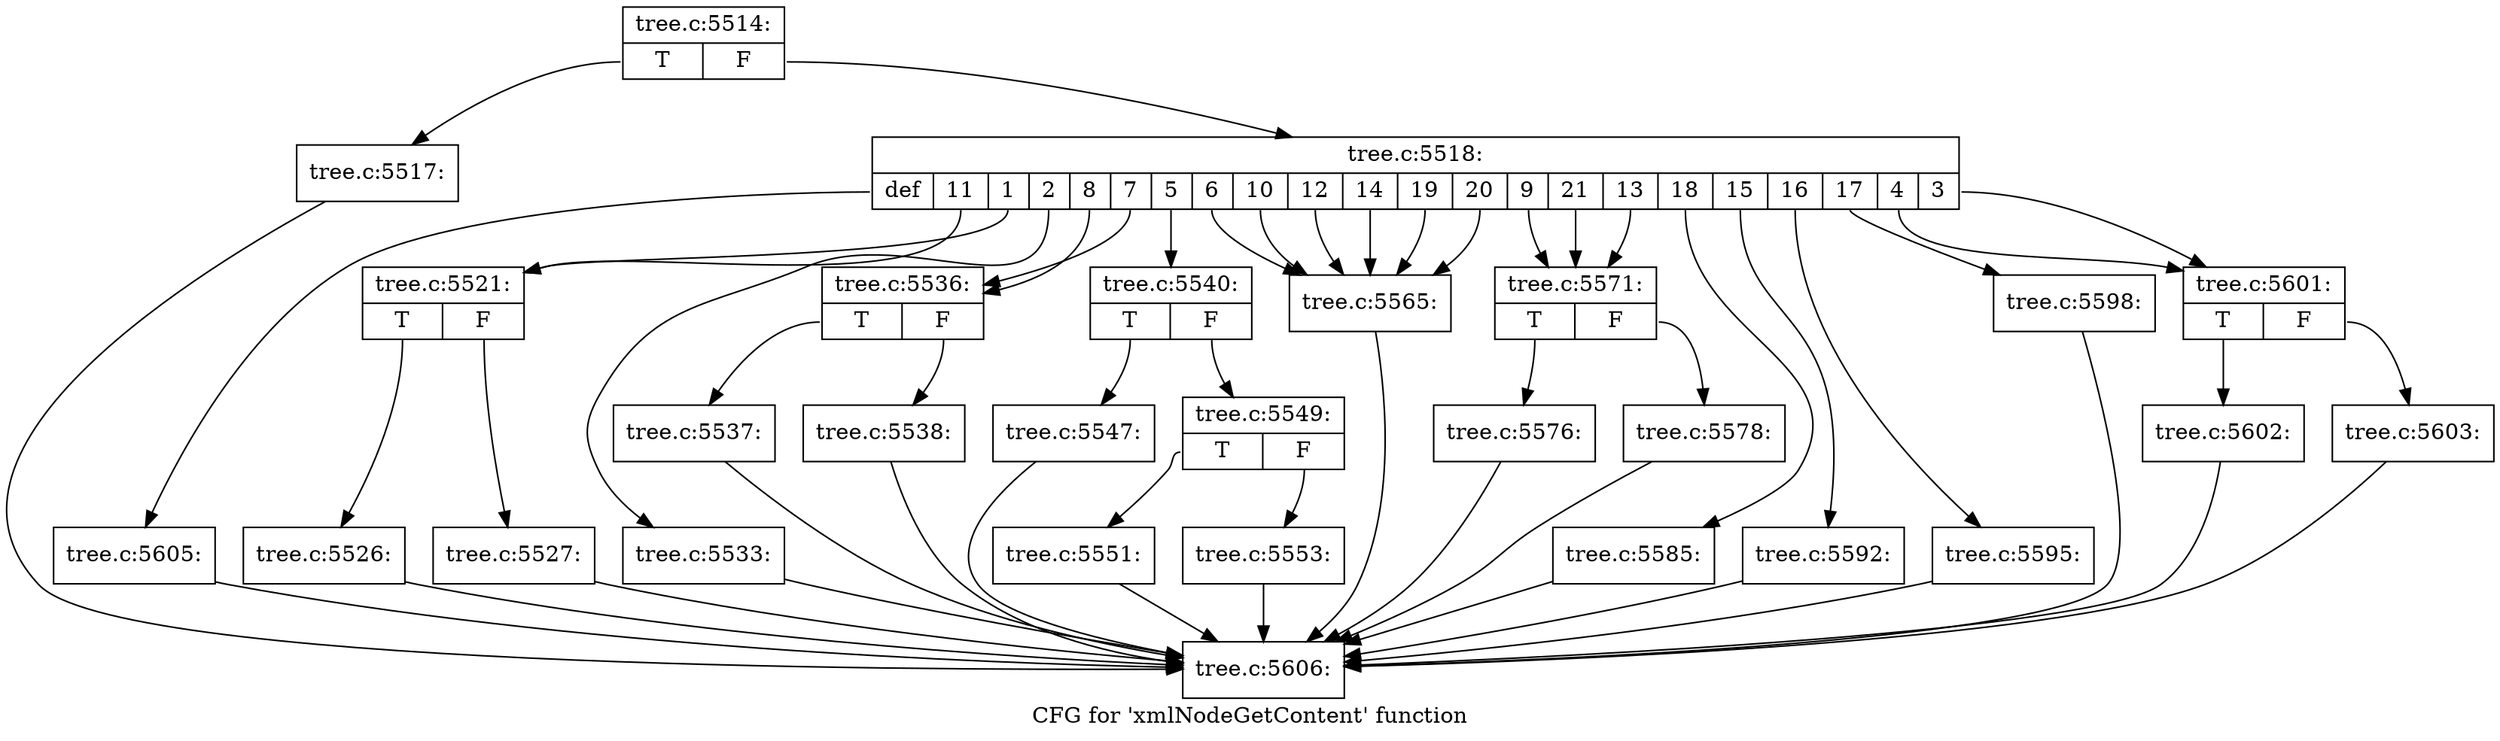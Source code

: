 digraph "CFG for 'xmlNodeGetContent' function" {
	label="CFG for 'xmlNodeGetContent' function";

	Node0x455f3f0 [shape=record,label="{tree.c:5514:|{<s0>T|<s1>F}}"];
	Node0x455f3f0:s0 -> Node0x456f560;
	Node0x455f3f0:s1 -> Node0x456f5b0;
	Node0x456f560 [shape=record,label="{tree.c:5517:}"];
	Node0x456f560 -> Node0x42c2750;
	Node0x456f5b0 [shape=record,label="{tree.c:5518:|{<s0>def|<s1>11|<s2>1|<s3>2|<s4>8|<s5>7|<s6>5|<s7>6|<s8>10|<s9>12|<s10>14|<s11>19|<s12>20|<s13>9|<s14>21|<s15>13|<s16>18|<s17>15|<s18>16|<s19>17|<s20>4|<s21>3}}"];
	Node0x456f5b0:s0 -> Node0x42c2520;
	Node0x456f5b0:s1 -> Node0x4570590;
	Node0x456f5b0:s2 -> Node0x4570590;
	Node0x456f5b0:s3 -> Node0x4571b10;
	Node0x456f5b0:s4 -> Node0x4572480;
	Node0x456f5b0:s5 -> Node0x4572480;
	Node0x456f5b0:s6 -> Node0x4572fc0;
	Node0x456f5b0:s7 -> Node0x429e4e0;
	Node0x456f5b0:s8 -> Node0x429e4e0;
	Node0x456f5b0:s9 -> Node0x429e4e0;
	Node0x456f5b0:s10 -> Node0x429e4e0;
	Node0x456f5b0:s11 -> Node0x429e4e0;
	Node0x456f5b0:s12 -> Node0x429e4e0;
	Node0x456f5b0:s13 -> Node0x4571d90;
	Node0x456f5b0:s14 -> Node0x4571d90;
	Node0x456f5b0:s15 -> Node0x4571d90;
	Node0x456f5b0:s16 -> Node0x45777c0;
	Node0x456f5b0:s17 -> Node0x4578170;
	Node0x456f5b0:s18 -> Node0x4578300;
	Node0x456f5b0:s19 -> Node0x4578490;
	Node0x456f5b0:s20 -> Node0x4578620;
	Node0x456f5b0:s21 -> Node0x4578620;
	Node0x4570590 [shape=record,label="{tree.c:5521:|{<s0>T|<s1>F}}"];
	Node0x4570590:s0 -> Node0x4570f60;
	Node0x4570590:s1 -> Node0x4570fb0;
	Node0x4570f60 [shape=record,label="{tree.c:5526:}"];
	Node0x4570f60 -> Node0x42c2750;
	Node0x4570fb0 [shape=record,label="{tree.c:5527:}"];
	Node0x4570fb0 -> Node0x42c2750;
	Node0x4571b10 [shape=record,label="{tree.c:5533:}"];
	Node0x4571b10 -> Node0x42c2750;
	Node0x4572480 [shape=record,label="{tree.c:5536:|{<s0>T|<s1>F}}"];
	Node0x4572480:s0 -> Node0x45727b0;
	Node0x4572480:s1 -> Node0x4572950;
	Node0x45727b0 [shape=record,label="{tree.c:5537:}"];
	Node0x45727b0 -> Node0x42c2750;
	Node0x4572950 [shape=record,label="{tree.c:5538:}"];
	Node0x4572950 -> Node0x42c2750;
	Node0x4572fc0 [shape=record,label="{tree.c:5540:|{<s0>T|<s1>F}}"];
	Node0x4572fc0:s0 -> Node0x4573e30;
	Node0x4572fc0:s1 -> Node0x4573e80;
	Node0x4573e30 [shape=record,label="{tree.c:5547:}"];
	Node0x4573e30 -> Node0x42c2750;
	Node0x4573e80 [shape=record,label="{tree.c:5549:|{<s0>T|<s1>F}}"];
	Node0x4573e80:s0 -> Node0x429e1b0;
	Node0x4573e80:s1 -> Node0x45725e0;
	Node0x429e1b0 [shape=record,label="{tree.c:5551:}"];
	Node0x429e1b0 -> Node0x42c2750;
	Node0x45725e0 [shape=record,label="{tree.c:5553:}"];
	Node0x45725e0 -> Node0x42c2750;
	Node0x429e4e0 [shape=record,label="{tree.c:5565:}"];
	Node0x429e4e0 -> Node0x42c2750;
	Node0x4571d90 [shape=record,label="{tree.c:5571:|{<s0>T|<s1>F}}"];
	Node0x4571d90:s0 -> Node0x4576be0;
	Node0x4571d90:s1 -> Node0x4576c30;
	Node0x4576be0 [shape=record,label="{tree.c:5576:}"];
	Node0x4576be0 -> Node0x42c2750;
	Node0x4576c30 [shape=record,label="{tree.c:5578:}"];
	Node0x4576c30 -> Node0x42c2750;
	Node0x45777c0 [shape=record,label="{tree.c:5585:}"];
	Node0x45777c0 -> Node0x42c2750;
	Node0x4578170 [shape=record,label="{tree.c:5592:}"];
	Node0x4578170 -> Node0x42c2750;
	Node0x4578300 [shape=record,label="{tree.c:5595:}"];
	Node0x4578300 -> Node0x42c2750;
	Node0x4578490 [shape=record,label="{tree.c:5598:}"];
	Node0x4578490 -> Node0x42c2750;
	Node0x4578620 [shape=record,label="{tree.c:5601:|{<s0>T|<s1>F}}"];
	Node0x4578620:s0 -> Node0x4578710;
	Node0x4578620:s1 -> Node0x4578760;
	Node0x4578710 [shape=record,label="{tree.c:5602:}"];
	Node0x4578710 -> Node0x42c2750;
	Node0x4578760 [shape=record,label="{tree.c:5603:}"];
	Node0x4578760 -> Node0x42c2750;
	Node0x42c2520 [shape=record,label="{tree.c:5605:}"];
	Node0x42c2520 -> Node0x42c2750;
	Node0x42c2750 [shape=record,label="{tree.c:5606:}"];
}
